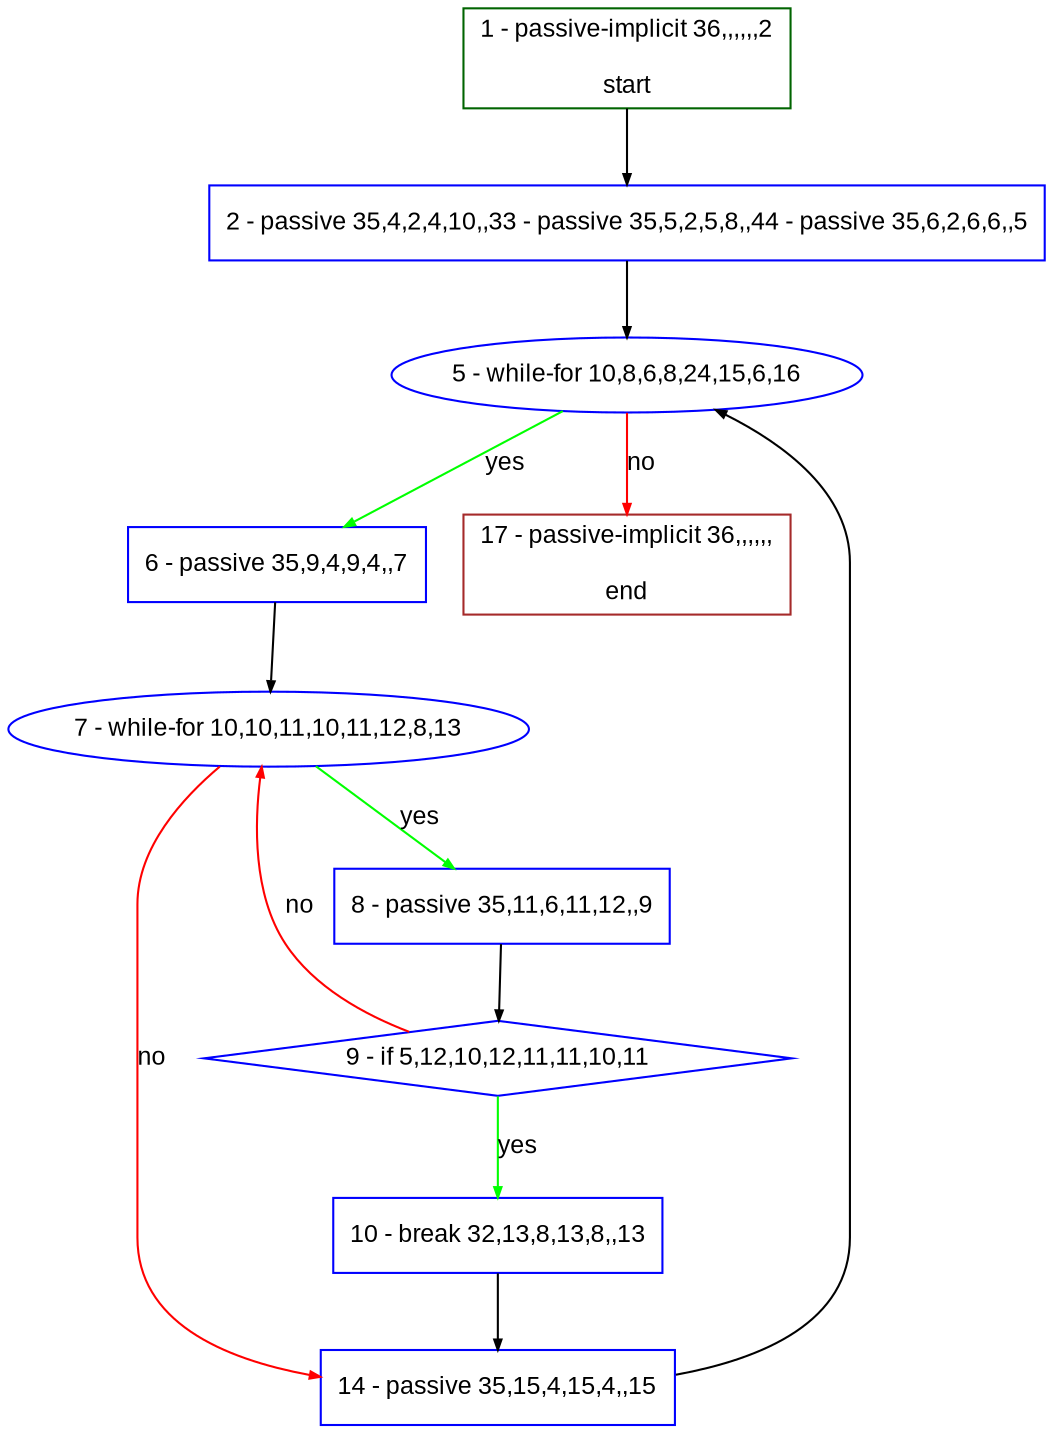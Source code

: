 digraph "" {
  graph [bgcolor="white", fillcolor="#FFFFCC", pack="true", packmode="clust", fontname="Arial", label="", fontsize="12", compound="true", style="rounded,filled"];
  node [node_initialized="no", fillcolor="white", fontname="Arial", label="", color="grey", fontsize="12", fixedsize="false", compound="true", shape="rectangle", style="filled"];
  edge [arrowtail="none", lhead="", fontcolor="black", fontname="Arial", label="", color="black", fontsize="12", arrowhead="normal", arrowsize="0.5", compound="true", ltail="", dir="forward"];
  __N1 [fillcolor="#ffffff", label="2 - passive 35,4,2,4,10,,33 - passive 35,5,2,5,8,,44 - passive 35,6,2,6,6,,5", color="#0000ff", shape="box", style="filled"];
  __N2 [fillcolor="#ffffff", label="1 - passive-implicit 36,,,,,,2\n\nstart", color="#006400", shape="box", style="filled"];
  __N3 [fillcolor="#ffffff", label="5 - while-for 10,8,6,8,24,15,6,16", color="#0000ff", shape="oval", style="filled"];
  __N4 [fillcolor="#ffffff", label="6 - passive 35,9,4,9,4,,7", color="#0000ff", shape="box", style="filled"];
  __N5 [fillcolor="#ffffff", label="17 - passive-implicit 36,,,,,,\n\nend", color="#a52a2a", shape="box", style="filled"];
  __N6 [fillcolor="#ffffff", label="7 - while-for 10,10,11,10,11,12,8,13", color="#0000ff", shape="oval", style="filled"];
  __N7 [fillcolor="#ffffff", label="8 - passive 35,11,6,11,12,,9", color="#0000ff", shape="box", style="filled"];
  __N8 [fillcolor="#ffffff", label="14 - passive 35,15,4,15,4,,15", color="#0000ff", shape="box", style="filled"];
  __N9 [fillcolor="#ffffff", label="9 - if 5,12,10,12,11,11,10,11", color="#0000ff", shape="diamond", style="filled"];
  __N10 [fillcolor="#ffffff", label="10 - break 32,13,8,13,8,,13", color="#0000ff", shape="box", style="filled"];
  __N2 -> __N1 [arrowtail="none", color="#000000", label="", arrowhead="normal", dir="forward"];
  __N1 -> __N3 [arrowtail="none", color="#000000", label="", arrowhead="normal", dir="forward"];
  __N3 -> __N4 [arrowtail="none", color="#00ff00", label="yes", arrowhead="normal", dir="forward"];
  __N3 -> __N5 [arrowtail="none", color="#ff0000", label="no", arrowhead="normal", dir="forward"];
  __N4 -> __N6 [arrowtail="none", color="#000000", label="", arrowhead="normal", dir="forward"];
  __N6 -> __N7 [arrowtail="none", color="#00ff00", label="yes", arrowhead="normal", dir="forward"];
  __N6 -> __N8 [arrowtail="none", color="#ff0000", label="no", arrowhead="normal", dir="forward"];
  __N7 -> __N9 [arrowtail="none", color="#000000", label="", arrowhead="normal", dir="forward"];
  __N9 -> __N6 [arrowtail="none", color="#ff0000", label="no", arrowhead="normal", dir="forward"];
  __N9 -> __N10 [arrowtail="none", color="#00ff00", label="yes", arrowhead="normal", dir="forward"];
  __N10 -> __N8 [arrowtail="none", color="#000000", label="", arrowhead="normal", dir="forward"];
  __N8 -> __N3 [arrowtail="none", color="#000000", label="", arrowhead="normal", dir="forward"];
}
